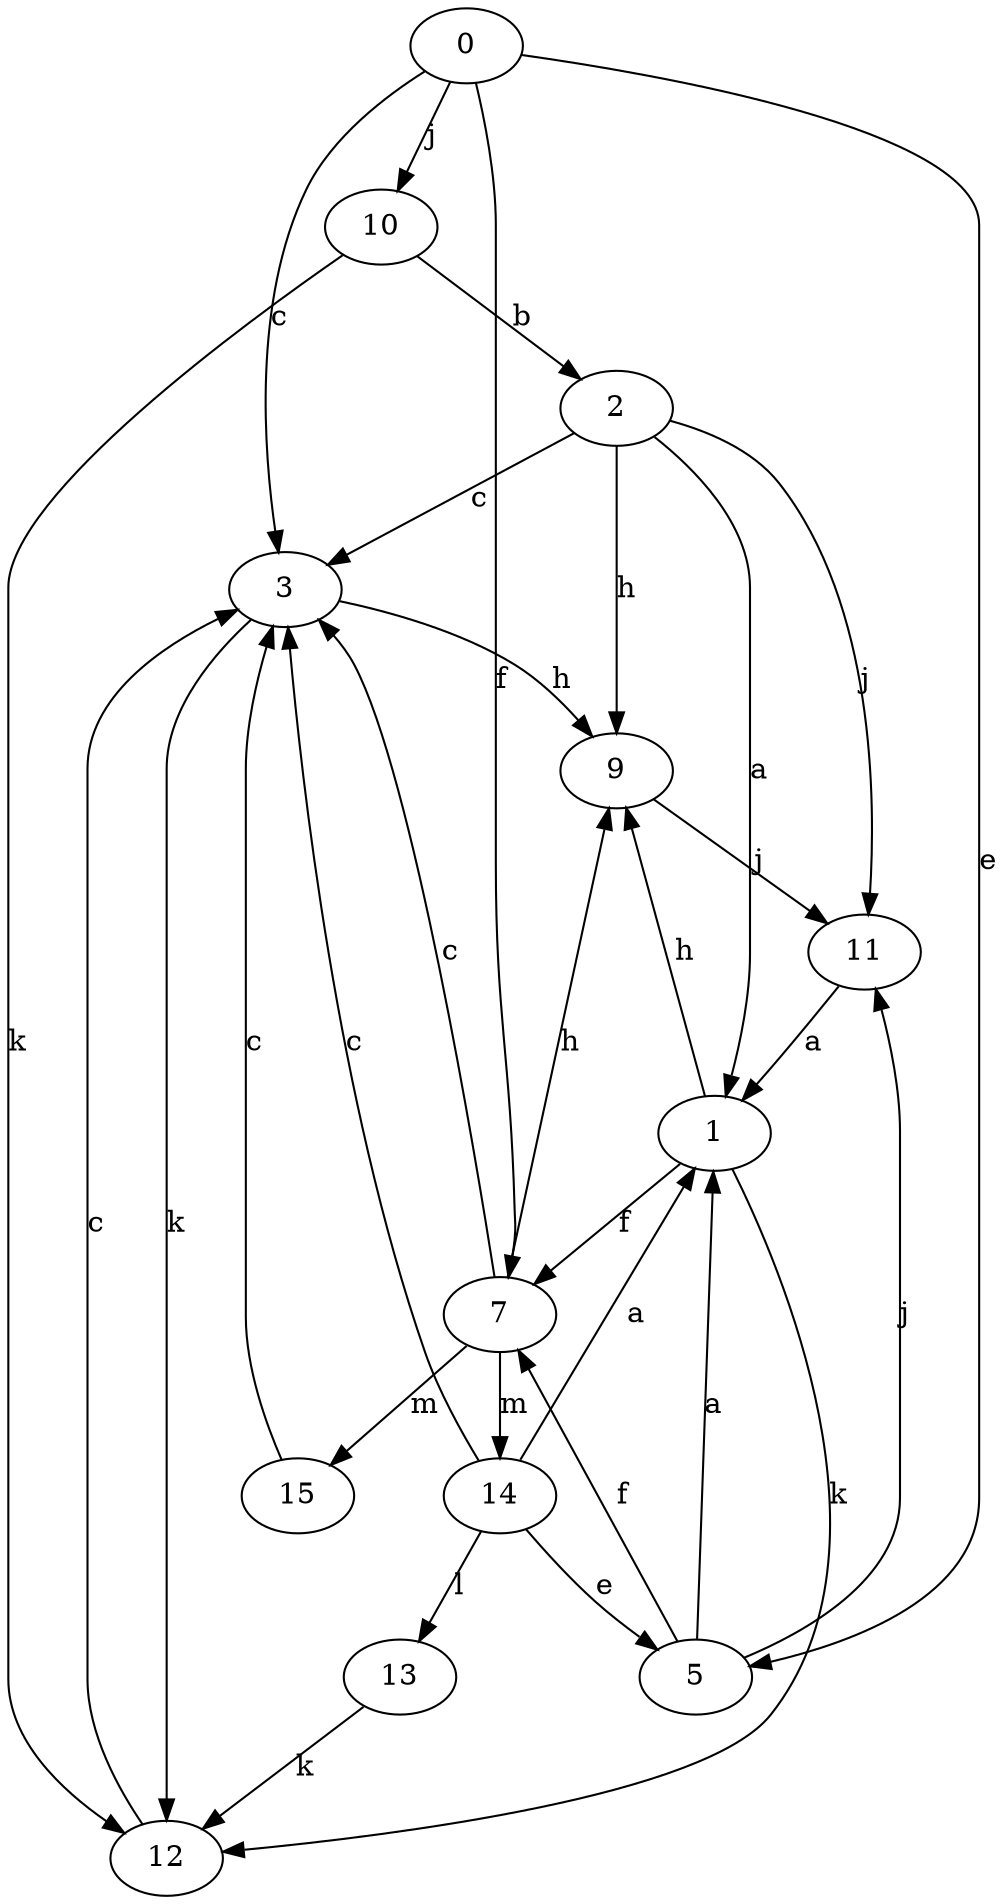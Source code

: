 strict digraph  {
0;
1;
2;
3;
5;
7;
9;
10;
11;
12;
13;
14;
15;
0 -> 3  [label=c];
0 -> 5  [label=e];
0 -> 7  [label=f];
0 -> 10  [label=j];
1 -> 7  [label=f];
1 -> 9  [label=h];
1 -> 12  [label=k];
2 -> 1  [label=a];
2 -> 3  [label=c];
2 -> 9  [label=h];
2 -> 11  [label=j];
3 -> 9  [label=h];
3 -> 12  [label=k];
5 -> 1  [label=a];
5 -> 7  [label=f];
5 -> 11  [label=j];
7 -> 3  [label=c];
7 -> 9  [label=h];
7 -> 14  [label=m];
7 -> 15  [label=m];
9 -> 11  [label=j];
10 -> 2  [label=b];
10 -> 12  [label=k];
11 -> 1  [label=a];
12 -> 3  [label=c];
13 -> 12  [label=k];
14 -> 1  [label=a];
14 -> 3  [label=c];
14 -> 5  [label=e];
14 -> 13  [label=l];
15 -> 3  [label=c];
}
